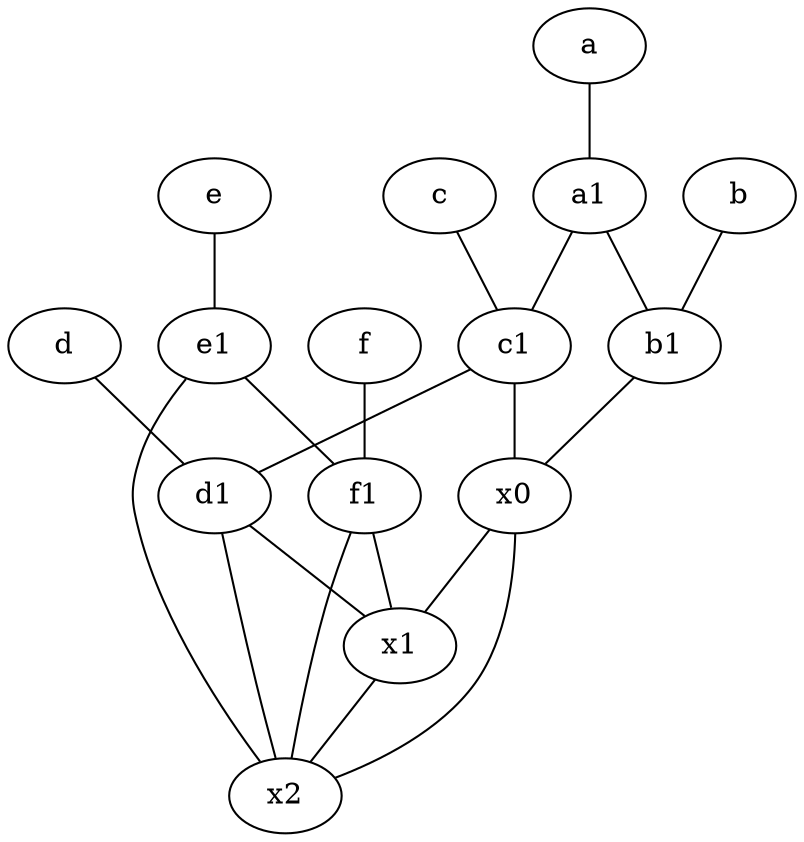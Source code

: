 graph {
	node [labelfontsize=50]
	e1 [labelfontsize=50 pos="7,7!"]
	b1 [labelfontsize=50 pos="9,4!"]
	e [labelfontsize=50 pos="7,9!"]
	f [labelfontsize=50 pos="3,9!"]
	d [labelfontsize=50 pos="2,5!"]
	a [labelfontsize=50 pos="8,2!"]
	x2 [labelfontsize=50]
	d1 [labelfontsize=50 pos="3,5!"]
	c [labelfontsize=50 pos="4.5,2!"]
	x1 [labelfontsize=50]
	b [labelfontsize=50 pos="10,4!"]
	f1 [labelfontsize=50 pos="3,8!"]
	x0 [labelfontsize=50]
	c1 [labelfontsize=50 pos="4.5,3!"]
	a1 [labelfontsize=50 pos="8,3!"]
	e -- e1
	e1 -- f1
	b -- b1
	c1 -- d1
	b1 -- x0
	e1 -- x2
	d1 -- x1
	c1 -- x0
	f -- f1
	d -- d1
	x1 -- x2
	f1 -- x2
	d1 -- x2
	x0 -- x2
	x0 -- x1
	a1 -- c1
	a -- a1
	f1 -- x1
	c -- c1
	a1 -- b1
}
